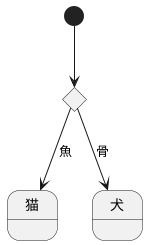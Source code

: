@startuml
state "猫" as neko
state "犬" as inu

state c <<choice>>

[*] --> c
c --> neko : 魚
c --> inu : 骨
@enduml
